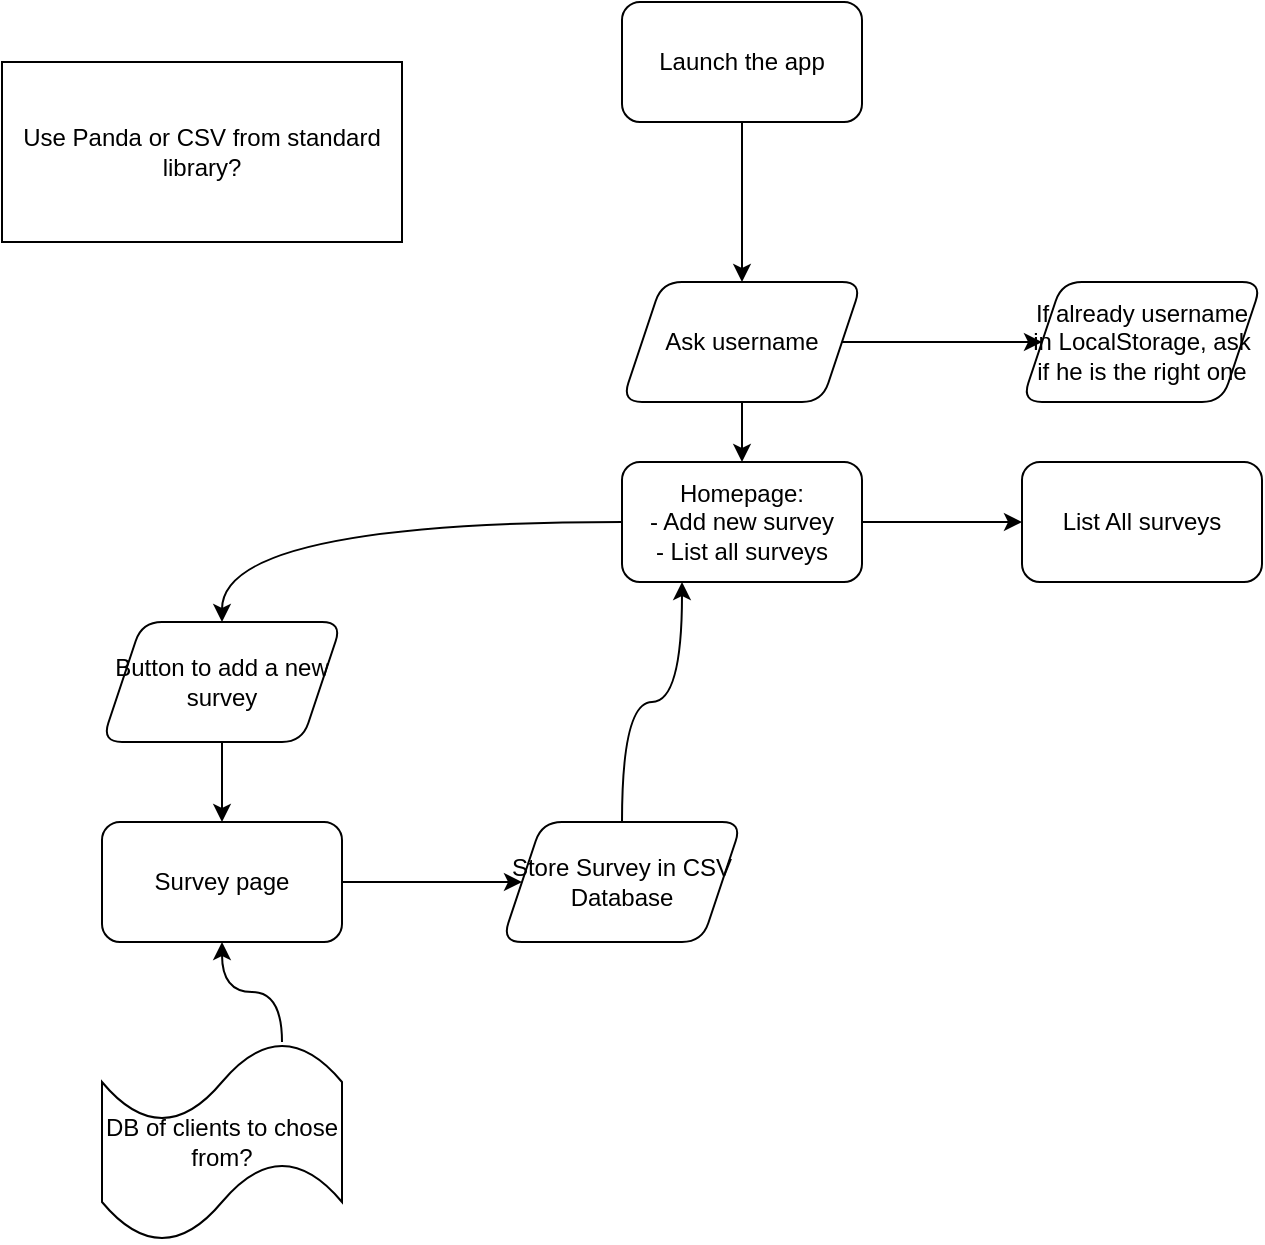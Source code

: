 <mxfile version="13.6.2" type="device"><diagram id="L7xyO5OeGLg0PtmjfHJw" name="Page-1"><mxGraphModel dx="1024" dy="592" grid="1" gridSize="10" guides="1" tooltips="1" connect="1" arrows="1" fold="1" page="1" pageScale="1" pageWidth="827" pageHeight="1169" math="0" shadow="0"><root><mxCell id="0"/><mxCell id="1" parent="0"/><mxCell id="1WSIR3O_HOs8konbTCu5-3" value="" style="edgeStyle=orthogonalEdgeStyle;orthogonalLoop=1;jettySize=auto;html=1;curved=1;" parent="1" source="1WSIR3O_HOs8konbTCu5-1" target="1WSIR3O_HOs8konbTCu5-2" edge="1"><mxGeometry relative="1" as="geometry"/></mxCell><mxCell id="1WSIR3O_HOs8konbTCu5-1" value="Launch the app" style="whiteSpace=wrap;html=1;rounded=1;" parent="1" vertex="1"><mxGeometry x="340" width="120" height="60" as="geometry"/></mxCell><mxCell id="1WSIR3O_HOs8konbTCu5-5" value="" style="edgeStyle=orthogonalEdgeStyle;orthogonalLoop=1;jettySize=auto;html=1;curved=1;" parent="1" source="1WSIR3O_HOs8konbTCu5-2" target="1WSIR3O_HOs8konbTCu5-4" edge="1"><mxGeometry relative="1" as="geometry"/></mxCell><mxCell id="1WSIR3O_HOs8konbTCu5-11" value="" style="edgeStyle=orthogonalEdgeStyle;orthogonalLoop=1;jettySize=auto;html=1;curved=1;" parent="1" source="1WSIR3O_HOs8konbTCu5-2" target="1WSIR3O_HOs8konbTCu5-10" edge="1"><mxGeometry relative="1" as="geometry"/></mxCell><mxCell id="1WSIR3O_HOs8konbTCu5-2" value="Ask username" style="shape=parallelogram;perimeter=parallelogramPerimeter;whiteSpace=wrap;html=1;fixedSize=1;rounded=1;" parent="1" vertex="1"><mxGeometry x="340" y="140" width="120" height="60" as="geometry"/></mxCell><mxCell id="1WSIR3O_HOs8konbTCu5-4" value="If already username in LocalStorage, ask if he is the right one" style="shape=parallelogram;perimeter=parallelogramPerimeter;whiteSpace=wrap;html=1;fixedSize=1;rounded=1;" parent="1" vertex="1"><mxGeometry x="540" y="140" width="120" height="60" as="geometry"/></mxCell><mxCell id="1WSIR3O_HOs8konbTCu5-9" value="" style="edgeStyle=orthogonalEdgeStyle;orthogonalLoop=1;jettySize=auto;html=1;curved=1;" parent="1" source="1WSIR3O_HOs8konbTCu5-6" target="1WSIR3O_HOs8konbTCu5-8" edge="1"><mxGeometry relative="1" as="geometry"/></mxCell><mxCell id="1WSIR3O_HOs8konbTCu5-6" value="Button to add a new survey" style="shape=parallelogram;perimeter=parallelogramPerimeter;whiteSpace=wrap;html=1;fixedSize=1;rounded=1;" parent="1" vertex="1"><mxGeometry x="80" y="310" width="120" height="60" as="geometry"/></mxCell><mxCell id="1WSIR3O_HOs8konbTCu5-14" value="" style="edgeStyle=orthogonalEdgeStyle;orthogonalLoop=1;jettySize=auto;html=1;curved=1;" parent="1" source="1WSIR3O_HOs8konbTCu5-8" target="1WSIR3O_HOs8konbTCu5-13" edge="1"><mxGeometry relative="1" as="geometry"/></mxCell><mxCell id="1WSIR3O_HOs8konbTCu5-8" value="Survey page" style="whiteSpace=wrap;html=1;rounded=1;" parent="1" vertex="1"><mxGeometry x="80" y="410" width="120" height="60" as="geometry"/></mxCell><mxCell id="1WSIR3O_HOs8konbTCu5-12" style="edgeStyle=orthogonalEdgeStyle;orthogonalLoop=1;jettySize=auto;html=1;exitX=0;exitY=0.5;exitDx=0;exitDy=0;curved=1;" parent="1" source="1WSIR3O_HOs8konbTCu5-10" target="1WSIR3O_HOs8konbTCu5-6" edge="1"><mxGeometry relative="1" as="geometry"/></mxCell><mxCell id="1WSIR3O_HOs8konbTCu5-29" value="" style="edgeStyle=orthogonalEdgeStyle;curved=1;rounded=0;orthogonalLoop=1;jettySize=auto;html=1;" parent="1" source="1WSIR3O_HOs8konbTCu5-10" target="1WSIR3O_HOs8konbTCu5-28" edge="1"><mxGeometry relative="1" as="geometry"/></mxCell><mxCell id="1WSIR3O_HOs8konbTCu5-10" value="Homepage:&lt;br&gt;- Add new survey&lt;br&gt;- List all surveys" style="whiteSpace=wrap;html=1;rounded=1;" parent="1" vertex="1"><mxGeometry x="340" y="230" width="120" height="60" as="geometry"/></mxCell><mxCell id="1WSIR3O_HOs8konbTCu5-15" style="edgeStyle=orthogonalEdgeStyle;orthogonalLoop=1;jettySize=auto;html=1;exitX=0.5;exitY=0;exitDx=0;exitDy=0;entryX=0.25;entryY=1;entryDx=0;entryDy=0;curved=1;" parent="1" source="1WSIR3O_HOs8konbTCu5-13" target="1WSIR3O_HOs8konbTCu5-10" edge="1"><mxGeometry relative="1" as="geometry"/></mxCell><mxCell id="1WSIR3O_HOs8konbTCu5-13" value="Store Survey in CSV Database" style="shape=parallelogram;perimeter=parallelogramPerimeter;whiteSpace=wrap;html=1;fixedSize=1;rounded=1;" parent="1" vertex="1"><mxGeometry x="280" y="410" width="120" height="60" as="geometry"/></mxCell><mxCell id="1WSIR3O_HOs8konbTCu5-22" style="edgeStyle=orthogonalEdgeStyle;orthogonalLoop=1;jettySize=auto;html=1;exitX=0.75;exitY=0;exitDx=0;exitDy=0;exitPerimeter=0;entryX=0.5;entryY=1;entryDx=0;entryDy=0;curved=1;" parent="1" source="1WSIR3O_HOs8konbTCu5-21" target="1WSIR3O_HOs8konbTCu5-8" edge="1"><mxGeometry relative="1" as="geometry"/></mxCell><mxCell id="1WSIR3O_HOs8konbTCu5-21" value="DB of clients to chose from?" style="shape=tape;whiteSpace=wrap;html=1;rounded=1;" parent="1" vertex="1"><mxGeometry x="80" y="520" width="120" height="100" as="geometry"/></mxCell><mxCell id="1WSIR3O_HOs8konbTCu5-28" value="List All surveys" style="whiteSpace=wrap;html=1;rounded=1;" parent="1" vertex="1"><mxGeometry x="540" y="230" width="120" height="60" as="geometry"/></mxCell><mxCell id="pYV3l4PyCyTGbCamtMIC-3" value="Use Panda or CSV from standard library?" style="rounded=0;whiteSpace=wrap;html=1;" vertex="1" parent="1"><mxGeometry x="30" y="30" width="200" height="90" as="geometry"/></mxCell></root></mxGraphModel></diagram></mxfile>
